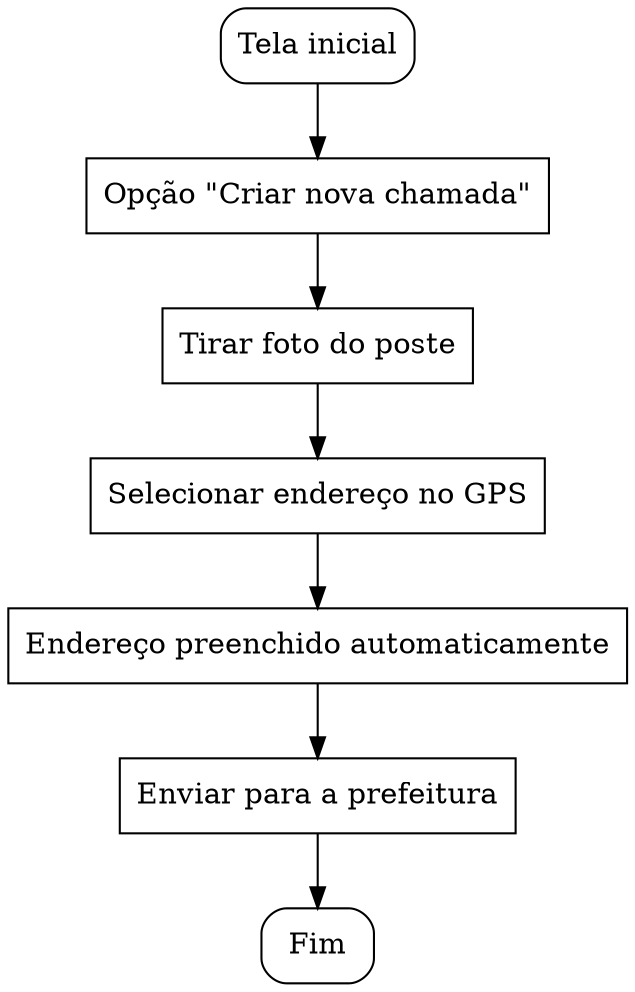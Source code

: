 // apt-get install graphviz
//$ cat mer.dot | dot -Tsvg > mer.svg
//$ cat mer.dot | dot -Tjpg > mer.jpg
digraph {
    node[shape="box", style="rounded"]
       start; end;
    node[shape="rectangle", style=""]
        nova_chamada; foto_poste; gps; endereco; envio;

    start -> nova_chamada -> foto_poste -> gps -> endereco -> envio -> end;

    start[label="Tela inicial"]
    end[label="Fim"]
    nova_chamada[label="Opção \"Criar nova chamada\""]
    foto_poste[label="Tirar foto do poste"]
    gps[label="Selecionar endereço no GPS"]
    endereco[label="Endereço preenchido automaticamente"]
    envio[label="Enviar para a prefeitura"]
}
